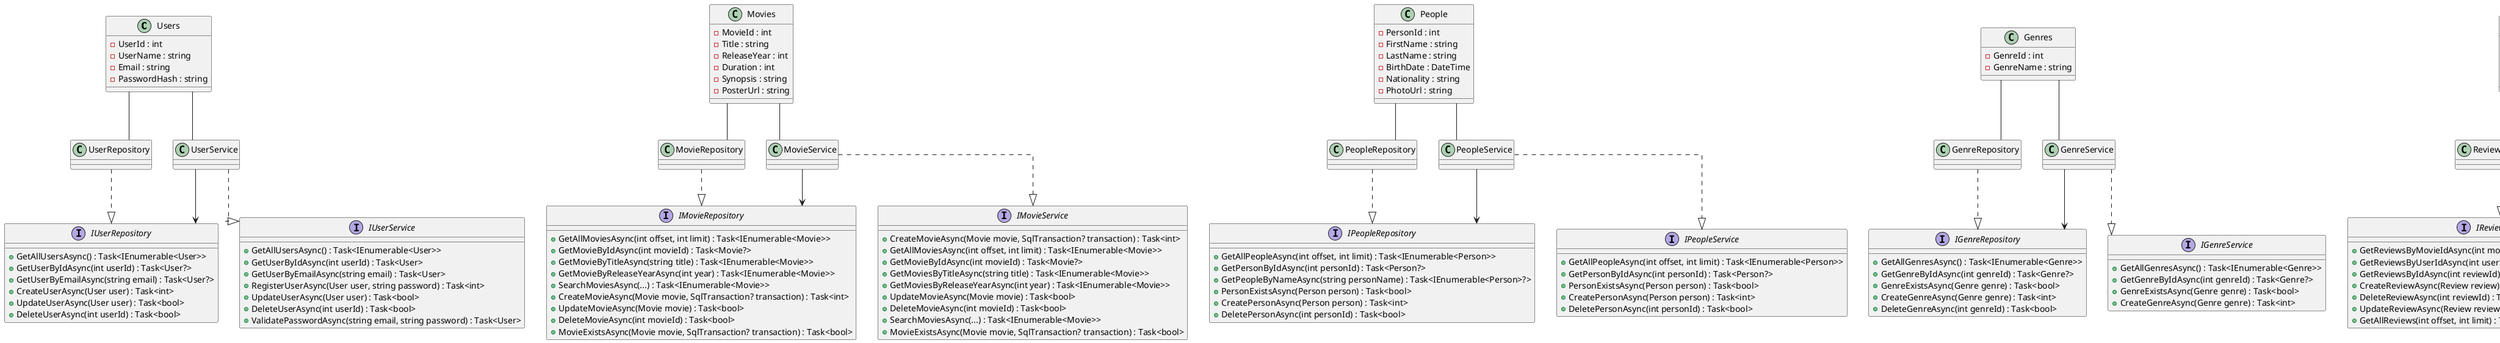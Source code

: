 @startuml ClassDiagram
skinparam linetype ortho

' === CLASSES MODELES ===
class Users {
  - UserId : int
  - UserName : string
  - Email : string
  - PasswordHash : string
}

class Movies {
  - MovieId : int
  - Title : string
  - ReleaseYear : int
  - Duration : int
  - Synopsis : string
  - PosterUrl : string
}

class People {
  - PersonId : int
  - FirstName : string
  - LastName : string
  - BirthDate : DateTime
  - Nationality : string
  - PhotoUrl : string
}

class Genres {
  - GenreId : int
  - GenreName : string
}

class Reviews {
  - ReviewId : int
  - Comment : string
  - Rating : int
  - ReviewDate : DateTime
}

' === INTERFACES REPOSITORY ===
interface IUserRepository {
  + GetAllUsersAsync() : Task<IEnumerable<User>>
  + GetUserByIdAsync(int userId) : Task<User?>
  + GetUserByEmailAsync(string email) : Task<User?>
  + CreateUserAsync(User user) : Task<int>
  + UpdateUserAsync(User user) : Task<bool>
  + DeleteUserAsync(int userId) : Task<bool>
}

interface IMovieRepository {
  + GetAllMoviesAsync(int offset, int limit) : Task<IEnumerable<Movie>>
  + GetMovieByIdAsync(int movieId) : Task<Movie?>
  + GetMovieByTitleAsync(string title) : Task<IEnumerable<Movie>>
  + GetMovieByReleaseYearAsync(int year) : Task<IEnumerable<Movie>>
  + SearchMoviesAsync(...) : Task<IEnumerable<Movie>>
  + CreateMovieAsync(Movie movie, SqlTransaction? transaction) : Task<int>
  + UpdateMovieAsync(Movie movie) : Task<bool>
  + DeleteMovieAsync(int movieId) : Task<bool>
  + MovieExistsAsync(Movie movie, SqlTransaction? transaction) : Task<bool>
}

interface IReviewRepository {
  + GetReviewsByMovieIdAsync(int movieId) : Task<IEnumerable<Review>?>
  + GetReviewsByUserIdAsync(int userId) : Task<IEnumerable<Review>>
  + GetReviewsByIdAsync(int reviewId) : Task<Review?>
  + CreateReviewAsync(Review review) : Task<int>
  + DeleteReviewAsync(int reviewId) : Task<bool>
  + UpdateReviewAsync(Review review) : Task<bool>
  + GetAllReviews(int offset, int limit) : Task<IEnumerable<Review>?>
}

interface IPeopleRepository {
  + GetAllPeopleAsync(int offset, int limit) : Task<IEnumerable<Person>>
  + GetPersonByIdAsync(int personId) : Task<Person?>
  + GetPeopleByNameAsync(string personName) : Task<IEnumerable<Person>?>
  + PersonExistsAsync(Person person) : Task<bool>
  + CreatePersonAsync(Person person) : Task<int>
  + DeletePersonAsync(int personId) : Task<bool>
}

interface IGenreRepository {
  + GetAllGenresAsync() : Task<IEnumerable<Genre>>
  + GetGenreByIdAsync(int genreId) : Task<Genre?>
  + GenreExistsAsync(Genre genre) : Task<bool>
  + CreateGenreAsync(Genre genre) : Task<int>
  + DeleteGenreAsync(int genreId) : Task<bool>
}

' === IMPLEMENTATIONS REPOSITORY ===
class UserRepository
class MovieRepository
class ReviewRepository
class PeopleRepository
class GenreRepository

UserRepository ..|> IUserRepository
MovieRepository ..|> IMovieRepository
ReviewRepository ..|> IReviewRepository
PeopleRepository ..|> IPeopleRepository
GenreRepository ..|> IGenreRepository

' === INTERFACES SERVICES ===
interface IUserService {
  + GetAllUsersAsync() : Task<IEnumerable<User>>
  + GetUserByIdAsync(int userId) : Task<User>
  + GetUserByEmailAsync(string email) : Task<User>
  + RegisterUserAsync(User user, string password) : Task<int>
  + UpdateUserAsync(User user) : Task<bool>
  + DeleteUserAsync(int userId) : Task<bool>
  + ValidatePasswordAsync(string email, string password) : Task<User>
}

interface IMovieService {
  + CreateMovieAsync(Movie movie, SqlTransaction? transaction) : Task<int>
  + GetAllMoviesAsync(int offset, int limit) : Task<IEnumerable<Movie>>
  + GetMovieByIdAsync(int movieId) : Task<Movie?>
  + GetMoviesByTitleAsync(string title) : Task<IEnumerable<Movie>>
  + GetMoviesByReleaseYearAsync(int year) : Task<IEnumerable<Movie>>
  + UpdateMovieAsync(Movie movie) : Task<bool>
  + DeleteMovieAsync(int movieId) : Task<bool>
  + SearchMoviesAsync(...) : Task<IEnumerable<Movie>>
  + MovieExistsAsync(Movie movie, SqlTransaction? transaction) : Task<bool>
}

interface IReviewService {
  + GetReviewsByMovieIdAsync(int movieId) : Task<IEnumerable<Review>>
  + GetReviewsByUserIdAsync(int userId) : Task<IEnumerable<Review>>
  + GetReviewById(int reviewId) : Task<Review?>
  + CreateReviewAsync(Review review) : Task<int>
  + DeleteReviewAsync(int reviewId) : Task<bool>
  + UpdateReviewAsync(Review review) : Task<bool>
}

interface IPeopleService {
  + GetAllPeopleAsync(int offset, int limit) : Task<IEnumerable<Person>>
  + GetPersonByIdAsync(int personId) : Task<Person?>
  + PersonExistsAsync(Person person) : Task<bool>
  + CreatePersonAsync(Person person) : Task<int>
  + DeletePersonAsync(int personId) : Task<bool>
}

interface IGenreService {
  + GetAllGenresAsync() : Task<IEnumerable<Genre>>
  + GetGenreByIdAsync(int genreId) : Task<Genre?>
  + GenreExistsAsync(Genre genre) : Task<bool>
  + CreateGenreAsync(Genre genre) : Task<int>
}

' === IMPLEMENTATIONS SERVICES ===
class UserService
class MovieService
class ReviewService
class PeopleService
class GenreService

UserService ..|> IUserService
MovieService ..|> IMovieService
ReviewService ..|> IReviewService
PeopleService ..|> IPeopleService
GenreService ..|> IGenreService

UserService --> IUserRepository
MovieService --> IMovieRepository
ReviewService --> IReviewRepository
PeopleService --> IPeopleRepository
GenreService --> IGenreRepository

' === LIAISONS ENTRE MODELES, SERVICES ET REPOSITORIES ===
Users -- UserRepository
Users -- UserService

Movies -- MovieRepository
Movies -- MovieService

People -- PeopleRepository
People -- PeopleService

Genres -- GenreRepository
Genres -- GenreService

Reviews -- ReviewRepository
Reviews -- ReviewService

@enduml
